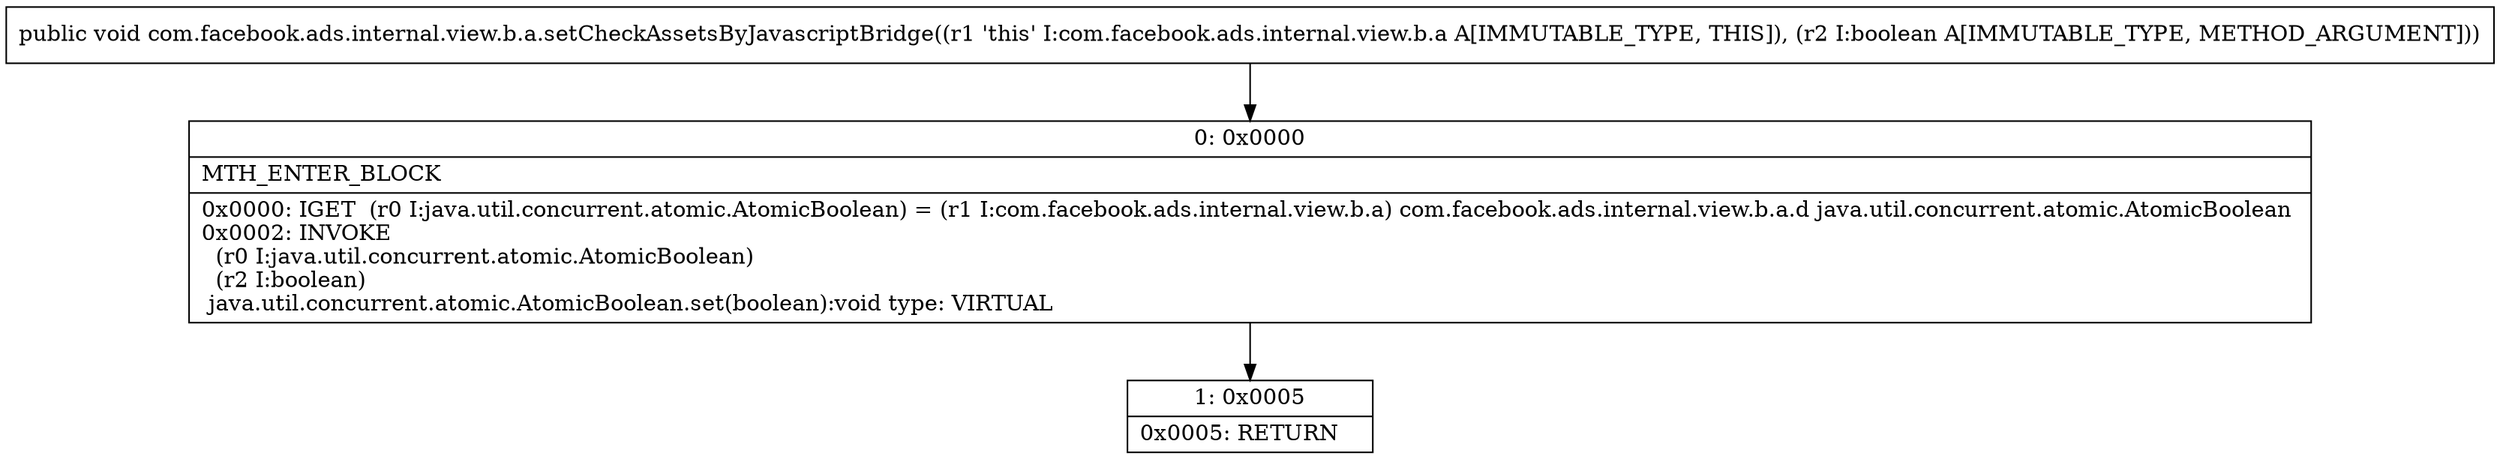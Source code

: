 digraph "CFG forcom.facebook.ads.internal.view.b.a.setCheckAssetsByJavascriptBridge(Z)V" {
Node_0 [shape=record,label="{0\:\ 0x0000|MTH_ENTER_BLOCK\l|0x0000: IGET  (r0 I:java.util.concurrent.atomic.AtomicBoolean) = (r1 I:com.facebook.ads.internal.view.b.a) com.facebook.ads.internal.view.b.a.d java.util.concurrent.atomic.AtomicBoolean \l0x0002: INVOKE  \l  (r0 I:java.util.concurrent.atomic.AtomicBoolean)\l  (r2 I:boolean)\l java.util.concurrent.atomic.AtomicBoolean.set(boolean):void type: VIRTUAL \l}"];
Node_1 [shape=record,label="{1\:\ 0x0005|0x0005: RETURN   \l}"];
MethodNode[shape=record,label="{public void com.facebook.ads.internal.view.b.a.setCheckAssetsByJavascriptBridge((r1 'this' I:com.facebook.ads.internal.view.b.a A[IMMUTABLE_TYPE, THIS]), (r2 I:boolean A[IMMUTABLE_TYPE, METHOD_ARGUMENT])) }"];
MethodNode -> Node_0;
Node_0 -> Node_1;
}

